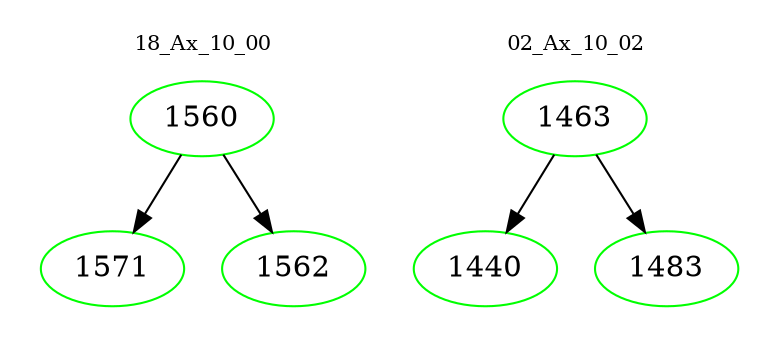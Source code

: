 digraph{
subgraph cluster_0 {
color = white
label = "18_Ax_10_00";
fontsize=10;
T0_1560 [label="1560", color="green"]
T0_1560 -> T0_1571 [color="black"]
T0_1571 [label="1571", color="green"]
T0_1560 -> T0_1562 [color="black"]
T0_1562 [label="1562", color="green"]
}
subgraph cluster_1 {
color = white
label = "02_Ax_10_02";
fontsize=10;
T1_1463 [label="1463", color="green"]
T1_1463 -> T1_1440 [color="black"]
T1_1440 [label="1440", color="green"]
T1_1463 -> T1_1483 [color="black"]
T1_1483 [label="1483", color="green"]
}
}
